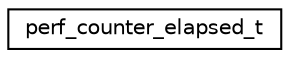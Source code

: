 digraph "Graphical Class Hierarchy"
{
 // INTERACTIVE_SVG=YES
  edge [fontname="Helvetica",fontsize="10",labelfontname="Helvetica",labelfontsize="10"];
  node [fontname="Helvetica",fontsize="10",shape=record];
  rankdir="LR";
  Node1 [label="perf_counter_elapsed_t",height=0.2,width=0.4,color="black", fillcolor="white", style="filled",URL="$structperf__counter__elapsed__t.html"];
}
